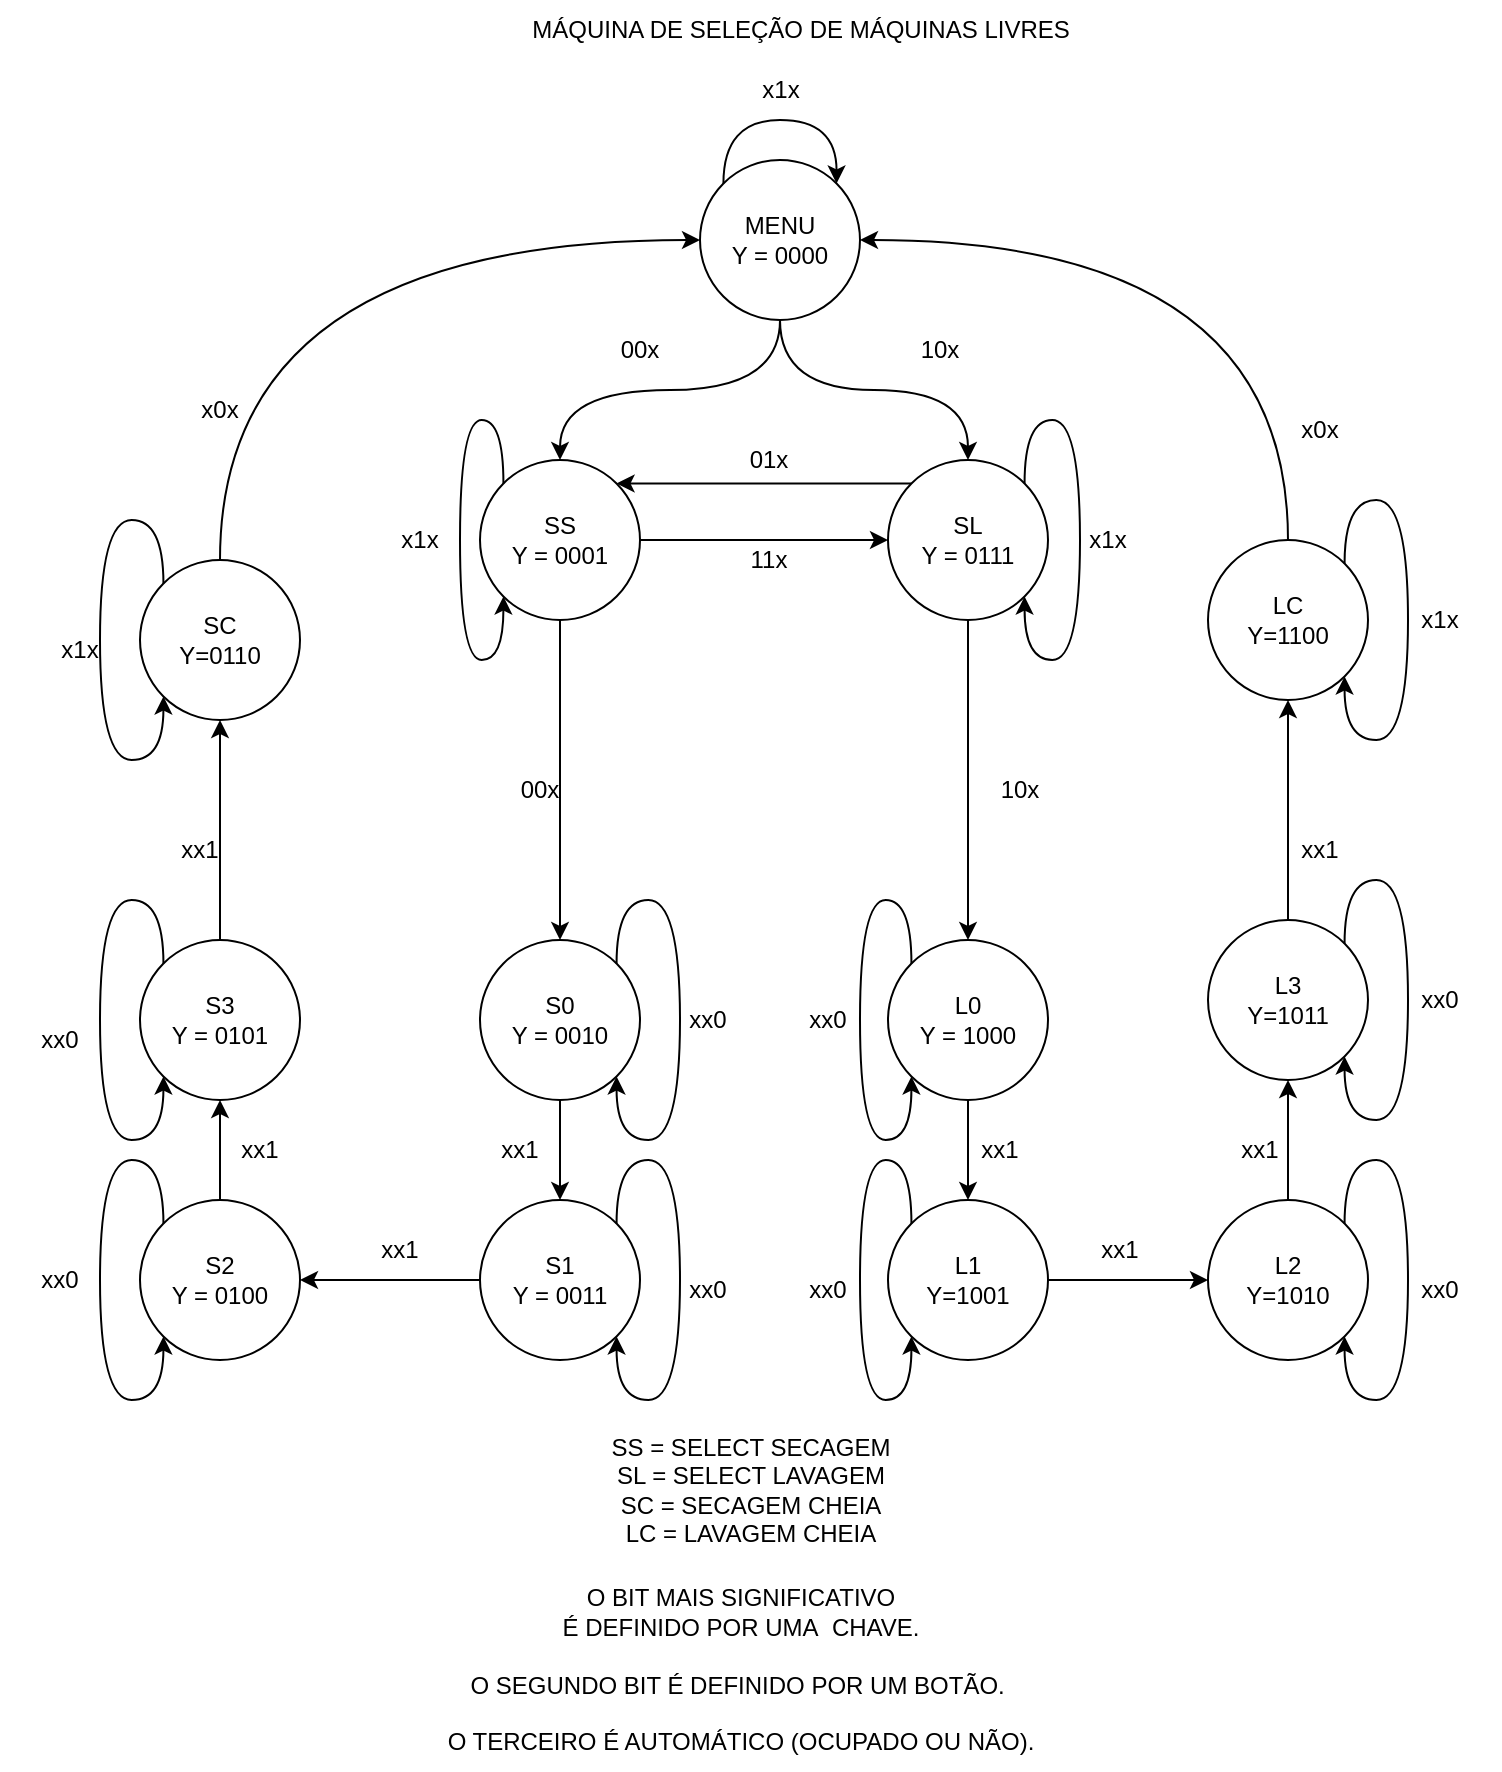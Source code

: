<mxfile version="20.0.2" type="device"><diagram id="HmW0Gkp3unGR6afkzB-s" name="Page-1"><mxGraphModel dx="813" dy="1618" grid="1" gridSize="10" guides="1" tooltips="1" connect="1" arrows="1" fold="1" page="1" pageScale="1" pageWidth="827" pageHeight="1169" math="0" shadow="0"><root><mxCell id="0"/><mxCell id="1" parent="0"/><mxCell id="OtqDXVxRpwrpPghL-OqM-22" style="edgeStyle=orthogonalEdgeStyle;curved=1;rounded=0;orthogonalLoop=1;jettySize=auto;html=1;exitX=0.5;exitY=1;exitDx=0;exitDy=0;entryX=0.5;entryY=0;entryDx=0;entryDy=0;" parent="1" source="OtqDXVxRpwrpPghL-OqM-1" target="OtqDXVxRpwrpPghL-OqM-4" edge="1"><mxGeometry relative="1" as="geometry"/></mxCell><mxCell id="OtqDXVxRpwrpPghL-OqM-1" value="S0&lt;br&gt;Y = 0010" style="ellipse;whiteSpace=wrap;html=1;aspect=fixed;" parent="1" vertex="1"><mxGeometry x="270" y="-10" width="80" height="80" as="geometry"/></mxCell><mxCell id="OtqDXVxRpwrpPghL-OqM-51" style="edgeStyle=orthogonalEdgeStyle;curved=1;rounded=0;orthogonalLoop=1;jettySize=auto;html=1;exitX=0.5;exitY=0;exitDx=0;exitDy=0;entryX=0.5;entryY=1;entryDx=0;entryDy=0;" parent="1" source="OtqDXVxRpwrpPghL-OqM-2" target="OtqDXVxRpwrpPghL-OqM-49" edge="1"><mxGeometry relative="1" as="geometry"/></mxCell><mxCell id="OtqDXVxRpwrpPghL-OqM-2" value="S3&lt;br&gt;Y = 0101" style="ellipse;whiteSpace=wrap;html=1;aspect=fixed;" parent="1" vertex="1"><mxGeometry x="100" y="-10" width="80" height="80" as="geometry"/></mxCell><mxCell id="OtqDXVxRpwrpPghL-OqM-17" style="edgeStyle=orthogonalEdgeStyle;curved=1;rounded=0;orthogonalLoop=1;jettySize=auto;html=1;exitX=0.5;exitY=1;exitDx=0;exitDy=0;entryX=0.5;entryY=0;entryDx=0;entryDy=0;" parent="1" source="OtqDXVxRpwrpPghL-OqM-3" target="OtqDXVxRpwrpPghL-OqM-11" edge="1"><mxGeometry relative="1" as="geometry"/></mxCell><mxCell id="OtqDXVxRpwrpPghL-OqM-32" style="edgeStyle=orthogonalEdgeStyle;curved=1;rounded=0;orthogonalLoop=1;jettySize=auto;html=1;exitX=0.5;exitY=1;exitDx=0;exitDy=0;" parent="1" source="OtqDXVxRpwrpPghL-OqM-3" target="OtqDXVxRpwrpPghL-OqM-10" edge="1"><mxGeometry relative="1" as="geometry"/></mxCell><mxCell id="OtqDXVxRpwrpPghL-OqM-3" value="MENU&lt;br&gt;Y = 0000" style="ellipse;whiteSpace=wrap;html=1;aspect=fixed;" parent="1" vertex="1"><mxGeometry x="380" y="-400" width="80" height="80" as="geometry"/></mxCell><mxCell id="OtqDXVxRpwrpPghL-OqM-24" style="edgeStyle=orthogonalEdgeStyle;curved=1;rounded=0;orthogonalLoop=1;jettySize=auto;html=1;exitX=0;exitY=0.5;exitDx=0;exitDy=0;entryX=1;entryY=0.5;entryDx=0;entryDy=0;" parent="1" source="OtqDXVxRpwrpPghL-OqM-4" target="OtqDXVxRpwrpPghL-OqM-8" edge="1"><mxGeometry relative="1" as="geometry"/></mxCell><mxCell id="OtqDXVxRpwrpPghL-OqM-4" value="S1&lt;br&gt;Y = 0011" style="ellipse;whiteSpace=wrap;html=1;aspect=fixed;" parent="1" vertex="1"><mxGeometry x="270" y="120" width="80" height="80" as="geometry"/></mxCell><mxCell id="OtqDXVxRpwrpPghL-OqM-46" style="edgeStyle=orthogonalEdgeStyle;curved=1;rounded=0;orthogonalLoop=1;jettySize=auto;html=1;exitX=0.5;exitY=0;exitDx=0;exitDy=0;entryX=0.5;entryY=1;entryDx=0;entryDy=0;" parent="1" source="OtqDXVxRpwrpPghL-OqM-5" target="OtqDXVxRpwrpPghL-OqM-7" edge="1"><mxGeometry relative="1" as="geometry"/></mxCell><mxCell id="OtqDXVxRpwrpPghL-OqM-5" value="L2&lt;br&gt;Y=1010" style="ellipse;whiteSpace=wrap;html=1;aspect=fixed;" parent="1" vertex="1"><mxGeometry x="634" y="120" width="80" height="80" as="geometry"/></mxCell><mxCell id="OtqDXVxRpwrpPghL-OqM-42" style="edgeStyle=orthogonalEdgeStyle;curved=1;rounded=0;orthogonalLoop=1;jettySize=auto;html=1;exitX=0.5;exitY=1;exitDx=0;exitDy=0;entryX=0.5;entryY=0;entryDx=0;entryDy=0;" parent="1" source="OtqDXVxRpwrpPghL-OqM-6" target="OtqDXVxRpwrpPghL-OqM-9" edge="1"><mxGeometry relative="1" as="geometry"/></mxCell><mxCell id="OtqDXVxRpwrpPghL-OqM-6" value="L0&lt;br&gt;Y = 1000" style="ellipse;whiteSpace=wrap;html=1;aspect=fixed;" parent="1" vertex="1"><mxGeometry x="474" y="-10" width="80" height="80" as="geometry"/></mxCell><mxCell id="OtqDXVxRpwrpPghL-OqM-54" style="edgeStyle=orthogonalEdgeStyle;curved=1;rounded=0;orthogonalLoop=1;jettySize=auto;html=1;exitX=0.5;exitY=0;exitDx=0;exitDy=0;entryX=0.5;entryY=1;entryDx=0;entryDy=0;" parent="1" source="OtqDXVxRpwrpPghL-OqM-7" target="OtqDXVxRpwrpPghL-OqM-52" edge="1"><mxGeometry relative="1" as="geometry"/></mxCell><mxCell id="OtqDXVxRpwrpPghL-OqM-7" value="L3&lt;br&gt;Y=1011" style="ellipse;whiteSpace=wrap;html=1;aspect=fixed;" parent="1" vertex="1"><mxGeometry x="634" y="-20" width="80" height="80" as="geometry"/></mxCell><mxCell id="OtqDXVxRpwrpPghL-OqM-26" style="edgeStyle=orthogonalEdgeStyle;curved=1;rounded=0;orthogonalLoop=1;jettySize=auto;html=1;exitX=0.5;exitY=0;exitDx=0;exitDy=0;entryX=0.5;entryY=1;entryDx=0;entryDy=0;" parent="1" source="OtqDXVxRpwrpPghL-OqM-8" target="OtqDXVxRpwrpPghL-OqM-2" edge="1"><mxGeometry relative="1" as="geometry"/></mxCell><mxCell id="OtqDXVxRpwrpPghL-OqM-8" value="S2&lt;br&gt;Y = 0100" style="ellipse;whiteSpace=wrap;html=1;aspect=fixed;" parent="1" vertex="1"><mxGeometry x="100" y="120" width="80" height="80" as="geometry"/></mxCell><mxCell id="OtqDXVxRpwrpPghL-OqM-44" style="edgeStyle=orthogonalEdgeStyle;curved=1;rounded=0;orthogonalLoop=1;jettySize=auto;html=1;exitX=1;exitY=0.5;exitDx=0;exitDy=0;entryX=0;entryY=0.5;entryDx=0;entryDy=0;" parent="1" source="OtqDXVxRpwrpPghL-OqM-9" target="OtqDXVxRpwrpPghL-OqM-5" edge="1"><mxGeometry relative="1" as="geometry"/></mxCell><mxCell id="OtqDXVxRpwrpPghL-OqM-9" value="L1&lt;br&gt;Y=1001" style="ellipse;whiteSpace=wrap;html=1;aspect=fixed;" parent="1" vertex="1"><mxGeometry x="474" y="120" width="80" height="80" as="geometry"/></mxCell><mxCell id="OtqDXVxRpwrpPghL-OqM-37" style="edgeStyle=orthogonalEdgeStyle;curved=1;rounded=0;orthogonalLoop=1;jettySize=auto;html=1;exitX=0.5;exitY=1;exitDx=0;exitDy=0;entryX=0.5;entryY=0;entryDx=0;entryDy=0;" parent="1" source="OtqDXVxRpwrpPghL-OqM-10" target="OtqDXVxRpwrpPghL-OqM-6" edge="1"><mxGeometry relative="1" as="geometry"/></mxCell><mxCell id="IxEakAHHJCuro9_svsQq-8" style="edgeStyle=orthogonalEdgeStyle;curved=1;orthogonalLoop=1;jettySize=auto;html=1;exitX=0;exitY=0;exitDx=0;exitDy=0;entryX=1;entryY=0;entryDx=0;entryDy=0;" edge="1" parent="1" source="OtqDXVxRpwrpPghL-OqM-10" target="OtqDXVxRpwrpPghL-OqM-11"><mxGeometry relative="1" as="geometry"/></mxCell><mxCell id="OtqDXVxRpwrpPghL-OqM-10" value="SL&lt;br&gt;Y = 0111" style="ellipse;whiteSpace=wrap;html=1;aspect=fixed;" parent="1" vertex="1"><mxGeometry x="474" y="-250" width="80" height="80" as="geometry"/></mxCell><mxCell id="OtqDXVxRpwrpPghL-OqM-36" style="edgeStyle=orthogonalEdgeStyle;curved=1;rounded=0;orthogonalLoop=1;jettySize=auto;html=1;exitX=0.5;exitY=1;exitDx=0;exitDy=0;entryX=0.5;entryY=0;entryDx=0;entryDy=0;" parent="1" source="OtqDXVxRpwrpPghL-OqM-11" target="OtqDXVxRpwrpPghL-OqM-1" edge="1"><mxGeometry relative="1" as="geometry"/></mxCell><mxCell id="IxEakAHHJCuro9_svsQq-7" style="edgeStyle=orthogonalEdgeStyle;curved=1;orthogonalLoop=1;jettySize=auto;html=1;exitX=1;exitY=0.5;exitDx=0;exitDy=0;entryX=0;entryY=0.5;entryDx=0;entryDy=0;" edge="1" parent="1" source="OtqDXVxRpwrpPghL-OqM-11" target="OtqDXVxRpwrpPghL-OqM-10"><mxGeometry relative="1" as="geometry"/></mxCell><mxCell id="OtqDXVxRpwrpPghL-OqM-11" value="SS&lt;br&gt;Y = 0001" style="ellipse;whiteSpace=wrap;html=1;aspect=fixed;" parent="1" vertex="1"><mxGeometry x="270" y="-250" width="80" height="80" as="geometry"/></mxCell><mxCell id="OtqDXVxRpwrpPghL-OqM-16" value="10x" style="text;html=1;strokeColor=none;fillColor=none;align=center;verticalAlign=middle;whiteSpace=wrap;rounded=0;" parent="1" vertex="1"><mxGeometry x="470" y="-320" width="60" height="30" as="geometry"/></mxCell><mxCell id="OtqDXVxRpwrpPghL-OqM-18" value="00x" style="text;html=1;strokeColor=none;fillColor=none;align=center;verticalAlign=middle;whiteSpace=wrap;rounded=0;" parent="1" vertex="1"><mxGeometry x="320" y="-320" width="60" height="30" as="geometry"/></mxCell><mxCell id="OtqDXVxRpwrpPghL-OqM-21" value="x1x" style="text;html=1;strokeColor=none;fillColor=none;align=center;verticalAlign=middle;whiteSpace=wrap;rounded=0;" parent="1" vertex="1"><mxGeometry x="210" y="-225" width="60" height="30" as="geometry"/></mxCell><mxCell id="OtqDXVxRpwrpPghL-OqM-23" value="xx1" style="text;html=1;strokeColor=none;fillColor=none;align=center;verticalAlign=middle;whiteSpace=wrap;rounded=0;" parent="1" vertex="1"><mxGeometry x="260" y="80" width="60" height="30" as="geometry"/></mxCell><mxCell id="OtqDXVxRpwrpPghL-OqM-31" value="10x" style="text;html=1;strokeColor=none;fillColor=none;align=center;verticalAlign=middle;whiteSpace=wrap;rounded=0;" parent="1" vertex="1"><mxGeometry x="510" y="-100" width="60" height="30" as="geometry"/></mxCell><mxCell id="OtqDXVxRpwrpPghL-OqM-33" style="edgeStyle=orthogonalEdgeStyle;curved=1;rounded=0;orthogonalLoop=1;jettySize=auto;html=1;exitX=0;exitY=0;exitDx=0;exitDy=0;entryX=0;entryY=1;entryDx=0;entryDy=0;" parent="1" source="OtqDXVxRpwrpPghL-OqM-11" target="OtqDXVxRpwrpPghL-OqM-11" edge="1"><mxGeometry relative="1" as="geometry"><Array as="points"><mxPoint x="282" y="-270"/><mxPoint x="260" y="-270"/><mxPoint x="260" y="-150"/><mxPoint x="282" y="-150"/></Array></mxGeometry></mxCell><mxCell id="OtqDXVxRpwrpPghL-OqM-34" style="edgeStyle=orthogonalEdgeStyle;curved=1;rounded=0;orthogonalLoop=1;jettySize=auto;html=1;exitX=1;exitY=0;exitDx=0;exitDy=0;entryX=1;entryY=1;entryDx=0;entryDy=0;" parent="1" source="OtqDXVxRpwrpPghL-OqM-10" target="OtqDXVxRpwrpPghL-OqM-10" edge="1"><mxGeometry relative="1" as="geometry"><Array as="points"><mxPoint x="542" y="-270"/><mxPoint x="570" y="-270"/><mxPoint x="570" y="-150"/><mxPoint x="542" y="-150"/></Array></mxGeometry></mxCell><mxCell id="OtqDXVxRpwrpPghL-OqM-35" value="x1x" style="text;html=1;strokeColor=none;fillColor=none;align=center;verticalAlign=middle;whiteSpace=wrap;rounded=0;" parent="1" vertex="1"><mxGeometry x="554" y="-225" width="60" height="30" as="geometry"/></mxCell><mxCell id="OtqDXVxRpwrpPghL-OqM-38" value="00x" style="text;html=1;strokeColor=none;fillColor=none;align=center;verticalAlign=middle;whiteSpace=wrap;rounded=0;" parent="1" vertex="1"><mxGeometry x="270" y="-100" width="60" height="30" as="geometry"/></mxCell><mxCell id="OtqDXVxRpwrpPghL-OqM-39" value="xx1" style="text;html=1;strokeColor=none;fillColor=none;align=center;verticalAlign=middle;whiteSpace=wrap;rounded=0;" parent="1" vertex="1"><mxGeometry x="200" y="130" width="60" height="30" as="geometry"/></mxCell><mxCell id="OtqDXVxRpwrpPghL-OqM-40" value="xx1" style="text;html=1;strokeColor=none;fillColor=none;align=center;verticalAlign=middle;whiteSpace=wrap;rounded=0;" parent="1" vertex="1"><mxGeometry x="130" y="80" width="60" height="30" as="geometry"/></mxCell><mxCell id="OtqDXVxRpwrpPghL-OqM-41" value="xx1" style="text;html=1;strokeColor=none;fillColor=none;align=center;verticalAlign=middle;whiteSpace=wrap;rounded=0;" parent="1" vertex="1"><mxGeometry x="100" y="-70" width="60" height="30" as="geometry"/></mxCell><mxCell id="OtqDXVxRpwrpPghL-OqM-43" value="xx1" style="text;html=1;strokeColor=none;fillColor=none;align=center;verticalAlign=middle;whiteSpace=wrap;rounded=0;" parent="1" vertex="1"><mxGeometry x="500" y="80" width="60" height="30" as="geometry"/></mxCell><mxCell id="OtqDXVxRpwrpPghL-OqM-45" value="xx1" style="text;html=1;strokeColor=none;fillColor=none;align=center;verticalAlign=middle;whiteSpace=wrap;rounded=0;" parent="1" vertex="1"><mxGeometry x="560" y="130" width="60" height="30" as="geometry"/></mxCell><mxCell id="OtqDXVxRpwrpPghL-OqM-47" value="xx1" style="text;html=1;strokeColor=none;fillColor=none;align=center;verticalAlign=middle;whiteSpace=wrap;rounded=0;" parent="1" vertex="1"><mxGeometry x="630" y="80" width="60" height="30" as="geometry"/></mxCell><mxCell id="OtqDXVxRpwrpPghL-OqM-57" style="edgeStyle=orthogonalEdgeStyle;curved=1;rounded=0;orthogonalLoop=1;jettySize=auto;html=1;exitX=0.5;exitY=0;exitDx=0;exitDy=0;entryX=0;entryY=0.5;entryDx=0;entryDy=0;" parent="1" source="OtqDXVxRpwrpPghL-OqM-49" target="OtqDXVxRpwrpPghL-OqM-3" edge="1"><mxGeometry relative="1" as="geometry"/></mxCell><mxCell id="OtqDXVxRpwrpPghL-OqM-49" value="SC&lt;br&gt;Y=0110" style="ellipse;whiteSpace=wrap;html=1;aspect=fixed;" parent="1" vertex="1"><mxGeometry x="100" y="-200" width="80" height="80" as="geometry"/></mxCell><mxCell id="OtqDXVxRpwrpPghL-OqM-58" style="edgeStyle=orthogonalEdgeStyle;curved=1;rounded=0;orthogonalLoop=1;jettySize=auto;html=1;exitX=0.5;exitY=0;exitDx=0;exitDy=0;entryX=1;entryY=0.5;entryDx=0;entryDy=0;" parent="1" source="OtqDXVxRpwrpPghL-OqM-52" target="OtqDXVxRpwrpPghL-OqM-3" edge="1"><mxGeometry relative="1" as="geometry"/></mxCell><mxCell id="OtqDXVxRpwrpPghL-OqM-52" value="LC&lt;br&gt;Y=1100" style="ellipse;whiteSpace=wrap;html=1;aspect=fixed;" parent="1" vertex="1"><mxGeometry x="634" y="-210" width="80" height="80" as="geometry"/></mxCell><mxCell id="OtqDXVxRpwrpPghL-OqM-56" value="xx1" style="text;html=1;strokeColor=none;fillColor=none;align=center;verticalAlign=middle;whiteSpace=wrap;rounded=0;" parent="1" vertex="1"><mxGeometry x="660" y="-70" width="60" height="30" as="geometry"/></mxCell><mxCell id="OtqDXVxRpwrpPghL-OqM-68" style="edgeStyle=orthogonalEdgeStyle;curved=1;rounded=0;orthogonalLoop=1;jettySize=auto;html=1;exitX=1;exitY=0;exitDx=0;exitDy=0;entryX=1;entryY=1;entryDx=0;entryDy=0;" parent="1" source="OtqDXVxRpwrpPghL-OqM-4" target="OtqDXVxRpwrpPghL-OqM-4" edge="1"><mxGeometry relative="1" as="geometry"/></mxCell><mxCell id="OtqDXVxRpwrpPghL-OqM-69" value="xx0" style="text;html=1;strokeColor=none;fillColor=none;align=center;verticalAlign=middle;whiteSpace=wrap;rounded=0;" parent="1" vertex="1"><mxGeometry x="354" y="150" width="60" height="30" as="geometry"/></mxCell><mxCell id="OtqDXVxRpwrpPghL-OqM-70" style="edgeStyle=orthogonalEdgeStyle;curved=1;rounded=0;orthogonalLoop=1;jettySize=auto;html=1;exitX=1;exitY=0;exitDx=0;exitDy=0;entryX=1;entryY=1;entryDx=0;entryDy=0;" parent="1" source="OtqDXVxRpwrpPghL-OqM-1" target="OtqDXVxRpwrpPghL-OqM-1" edge="1"><mxGeometry relative="1" as="geometry"/></mxCell><mxCell id="OtqDXVxRpwrpPghL-OqM-71" value="xx0" style="text;html=1;strokeColor=none;fillColor=none;align=center;verticalAlign=middle;whiteSpace=wrap;rounded=0;" parent="1" vertex="1"><mxGeometry x="354" y="15" width="60" height="30" as="geometry"/></mxCell><mxCell id="OtqDXVxRpwrpPghL-OqM-72" style="edgeStyle=orthogonalEdgeStyle;curved=1;rounded=0;orthogonalLoop=1;jettySize=auto;html=1;exitX=0;exitY=0;exitDx=0;exitDy=0;entryX=0;entryY=1;entryDx=0;entryDy=0;" parent="1" source="OtqDXVxRpwrpPghL-OqM-6" target="OtqDXVxRpwrpPghL-OqM-6" edge="1"><mxGeometry relative="1" as="geometry"><Array as="points"><mxPoint x="486" y="-30"/><mxPoint x="460" y="-30"/><mxPoint x="460" y="90"/><mxPoint x="486" y="90"/></Array></mxGeometry></mxCell><mxCell id="OtqDXVxRpwrpPghL-OqM-73" style="edgeStyle=orthogonalEdgeStyle;curved=1;rounded=0;orthogonalLoop=1;jettySize=auto;html=1;exitX=0;exitY=0;exitDx=0;exitDy=0;entryX=0;entryY=1;entryDx=0;entryDy=0;" parent="1" source="OtqDXVxRpwrpPghL-OqM-2" target="OtqDXVxRpwrpPghL-OqM-2" edge="1"><mxGeometry relative="1" as="geometry"><Array as="points"><mxPoint x="112" y="-30"/><mxPoint x="80" y="-30"/><mxPoint x="80" y="90"/><mxPoint x="112" y="90"/></Array></mxGeometry></mxCell><mxCell id="OtqDXVxRpwrpPghL-OqM-75" value="xx0" style="text;html=1;strokeColor=none;fillColor=none;align=center;verticalAlign=middle;whiteSpace=wrap;rounded=0;" parent="1" vertex="1"><mxGeometry x="30" y="25" width="60" height="30" as="geometry"/></mxCell><mxCell id="OtqDXVxRpwrpPghL-OqM-76" style="edgeStyle=orthogonalEdgeStyle;curved=1;rounded=0;orthogonalLoop=1;jettySize=auto;html=1;exitX=0;exitY=0;exitDx=0;exitDy=0;entryX=0;entryY=1;entryDx=0;entryDy=0;" parent="1" source="OtqDXVxRpwrpPghL-OqM-8" target="OtqDXVxRpwrpPghL-OqM-8" edge="1"><mxGeometry relative="1" as="geometry"><Array as="points"><mxPoint x="112" y="100"/><mxPoint x="80" y="100"/><mxPoint x="80" y="220"/><mxPoint x="112" y="220"/></Array></mxGeometry></mxCell><mxCell id="OtqDXVxRpwrpPghL-OqM-77" value="xx0" style="text;html=1;strokeColor=none;fillColor=none;align=center;verticalAlign=middle;whiteSpace=wrap;rounded=0;" parent="1" vertex="1"><mxGeometry x="30" y="145" width="60" height="30" as="geometry"/></mxCell><mxCell id="OtqDXVxRpwrpPghL-OqM-78" value="xx0" style="text;html=1;strokeColor=none;fillColor=none;align=center;verticalAlign=middle;whiteSpace=wrap;rounded=0;" parent="1" vertex="1"><mxGeometry x="414" y="15" width="60" height="30" as="geometry"/></mxCell><mxCell id="OtqDXVxRpwrpPghL-OqM-79" style="edgeStyle=orthogonalEdgeStyle;curved=1;rounded=0;orthogonalLoop=1;jettySize=auto;html=1;exitX=1;exitY=0;exitDx=0;exitDy=0;entryX=1;entryY=1;entryDx=0;entryDy=0;" parent="1" source="OtqDXVxRpwrpPghL-OqM-7" target="OtqDXVxRpwrpPghL-OqM-7" edge="1"><mxGeometry relative="1" as="geometry"/></mxCell><mxCell id="OtqDXVxRpwrpPghL-OqM-80" value="xx0" style="text;html=1;strokeColor=none;fillColor=none;align=center;verticalAlign=middle;whiteSpace=wrap;rounded=0;" parent="1" vertex="1"><mxGeometry x="720" y="5" width="60" height="30" as="geometry"/></mxCell><mxCell id="OtqDXVxRpwrpPghL-OqM-81" style="edgeStyle=orthogonalEdgeStyle;curved=1;rounded=0;orthogonalLoop=1;jettySize=auto;html=1;exitX=0;exitY=0;exitDx=0;exitDy=0;entryX=0;entryY=1;entryDx=0;entryDy=0;" parent="1" source="OtqDXVxRpwrpPghL-OqM-9" target="OtqDXVxRpwrpPghL-OqM-9" edge="1"><mxGeometry relative="1" as="geometry"><Array as="points"><mxPoint x="486" y="100"/><mxPoint x="460" y="100"/><mxPoint x="460" y="220"/><mxPoint x="486" y="220"/></Array></mxGeometry></mxCell><mxCell id="OtqDXVxRpwrpPghL-OqM-82" style="edgeStyle=orthogonalEdgeStyle;curved=1;rounded=0;orthogonalLoop=1;jettySize=auto;html=1;exitX=1;exitY=0;exitDx=0;exitDy=0;entryX=1;entryY=1;entryDx=0;entryDy=0;" parent="1" source="OtqDXVxRpwrpPghL-OqM-5" target="OtqDXVxRpwrpPghL-OqM-5" edge="1"><mxGeometry relative="1" as="geometry"/></mxCell><mxCell id="OtqDXVxRpwrpPghL-OqM-83" value="xx0" style="text;html=1;strokeColor=none;fillColor=none;align=center;verticalAlign=middle;whiteSpace=wrap;rounded=0;" parent="1" vertex="1"><mxGeometry x="720" y="150" width="60" height="30" as="geometry"/></mxCell><mxCell id="OtqDXVxRpwrpPghL-OqM-84" value="xx0" style="text;html=1;strokeColor=none;fillColor=none;align=center;verticalAlign=middle;whiteSpace=wrap;rounded=0;" parent="1" vertex="1"><mxGeometry x="414" y="150" width="60" height="30" as="geometry"/></mxCell><mxCell id="OtqDXVxRpwrpPghL-OqM-85" value="x0x" style="text;html=1;strokeColor=none;fillColor=none;align=center;verticalAlign=middle;whiteSpace=wrap;rounded=0;" parent="1" vertex="1"><mxGeometry x="110" y="-290" width="60" height="30" as="geometry"/></mxCell><mxCell id="OtqDXVxRpwrpPghL-OqM-86" value="x0x" style="text;html=1;strokeColor=none;fillColor=none;align=center;verticalAlign=middle;whiteSpace=wrap;rounded=0;" parent="1" vertex="1"><mxGeometry x="660" y="-280" width="60" height="30" as="geometry"/></mxCell><mxCell id="OtqDXVxRpwrpPghL-OqM-88" style="edgeStyle=orthogonalEdgeStyle;curved=1;rounded=0;orthogonalLoop=1;jettySize=auto;html=1;exitX=0;exitY=0;exitDx=0;exitDy=0;entryX=0;entryY=1;entryDx=0;entryDy=0;" parent="1" source="OtqDXVxRpwrpPghL-OqM-49" target="OtqDXVxRpwrpPghL-OqM-49" edge="1"><mxGeometry relative="1" as="geometry"><Array as="points"><mxPoint x="112" y="-220"/><mxPoint x="80" y="-220"/><mxPoint x="80" y="-100"/><mxPoint x="112" y="-100"/></Array></mxGeometry></mxCell><mxCell id="OtqDXVxRpwrpPghL-OqM-89" value="x1x" style="text;html=1;strokeColor=none;fillColor=none;align=center;verticalAlign=middle;whiteSpace=wrap;rounded=0;" parent="1" vertex="1"><mxGeometry x="40" y="-170" width="60" height="30" as="geometry"/></mxCell><mxCell id="OtqDXVxRpwrpPghL-OqM-90" style="edgeStyle=orthogonalEdgeStyle;curved=1;rounded=0;orthogonalLoop=1;jettySize=auto;html=1;exitX=1;exitY=0;exitDx=0;exitDy=0;entryX=1;entryY=1;entryDx=0;entryDy=0;" parent="1" source="OtqDXVxRpwrpPghL-OqM-52" target="OtqDXVxRpwrpPghL-OqM-52" edge="1"><mxGeometry relative="1" as="geometry"/></mxCell><mxCell id="OtqDXVxRpwrpPghL-OqM-91" value="x1x" style="text;html=1;strokeColor=none;fillColor=none;align=center;verticalAlign=middle;whiteSpace=wrap;rounded=0;" parent="1" vertex="1"><mxGeometry x="720" y="-185" width="60" height="30" as="geometry"/></mxCell><mxCell id="IxEakAHHJCuro9_svsQq-1" value="MÁQUINA DE SELEÇÃO DE MÁQUINAS LIVRES&lt;br&gt;" style="text;html=1;align=center;verticalAlign=middle;resizable=0;points=[];autosize=1;strokeColor=none;fillColor=none;" vertex="1" parent="1"><mxGeometry x="290" y="-480" width="280" height="30" as="geometry"/></mxCell><mxCell id="IxEakAHHJCuro9_svsQq-2" value="SS = SELECT SECAGEM&lt;br&gt;SL = SELECT LAVAGEM&lt;br&gt;SC = SECAGEM CHEIA&lt;br&gt;LC = LAVAGEM CHEIA&lt;br&gt;" style="text;html=1;align=center;verticalAlign=middle;resizable=0;points=[];autosize=1;strokeColor=none;fillColor=none;" vertex="1" parent="1"><mxGeometry x="325" y="230" width="160" height="70" as="geometry"/></mxCell><mxCell id="IxEakAHHJCuro9_svsQq-3" value="O BIT MAIS SIGNIFICATIVO&lt;br&gt;É DEFINIDO POR UMA&amp;nbsp; CHAVE.&lt;br&gt;&lt;br&gt;O SEGUNDO BIT É DEFINIDO POR UM BOTÃO.&amp;nbsp;&lt;br&gt;&lt;br&gt;O TERCEIRO É AUTOMÁTICO (OCUPADO OU NÃO)." style="text;html=1;align=center;verticalAlign=middle;resizable=0;points=[];autosize=1;strokeColor=none;fillColor=none;" vertex="1" parent="1"><mxGeometry x="245" y="305" width="310" height="100" as="geometry"/></mxCell><mxCell id="IxEakAHHJCuro9_svsQq-9" value="11x" style="text;html=1;align=center;verticalAlign=middle;resizable=0;points=[];autosize=1;strokeColor=none;fillColor=none;" vertex="1" parent="1"><mxGeometry x="394" y="-215" width="40" height="30" as="geometry"/></mxCell><mxCell id="IxEakAHHJCuro9_svsQq-10" value="01x" style="text;html=1;align=center;verticalAlign=middle;resizable=0;points=[];autosize=1;strokeColor=none;fillColor=none;" vertex="1" parent="1"><mxGeometry x="394" y="-265" width="40" height="30" as="geometry"/></mxCell><mxCell id="IxEakAHHJCuro9_svsQq-12" style="edgeStyle=orthogonalEdgeStyle;curved=1;orthogonalLoop=1;jettySize=auto;html=1;exitX=0;exitY=0;exitDx=0;exitDy=0;entryX=1;entryY=0;entryDx=0;entryDy=0;" edge="1" parent="1" source="OtqDXVxRpwrpPghL-OqM-3" target="OtqDXVxRpwrpPghL-OqM-3"><mxGeometry relative="1" as="geometry"><Array as="points"><mxPoint x="392" y="-420"/><mxPoint x="448" y="-420"/></Array></mxGeometry></mxCell><mxCell id="IxEakAHHJCuro9_svsQq-13" value="x1x" style="text;html=1;align=center;verticalAlign=middle;resizable=0;points=[];autosize=1;strokeColor=none;fillColor=none;" vertex="1" parent="1"><mxGeometry x="400" y="-450" width="40" height="30" as="geometry"/></mxCell></root></mxGraphModel></diagram></mxfile>